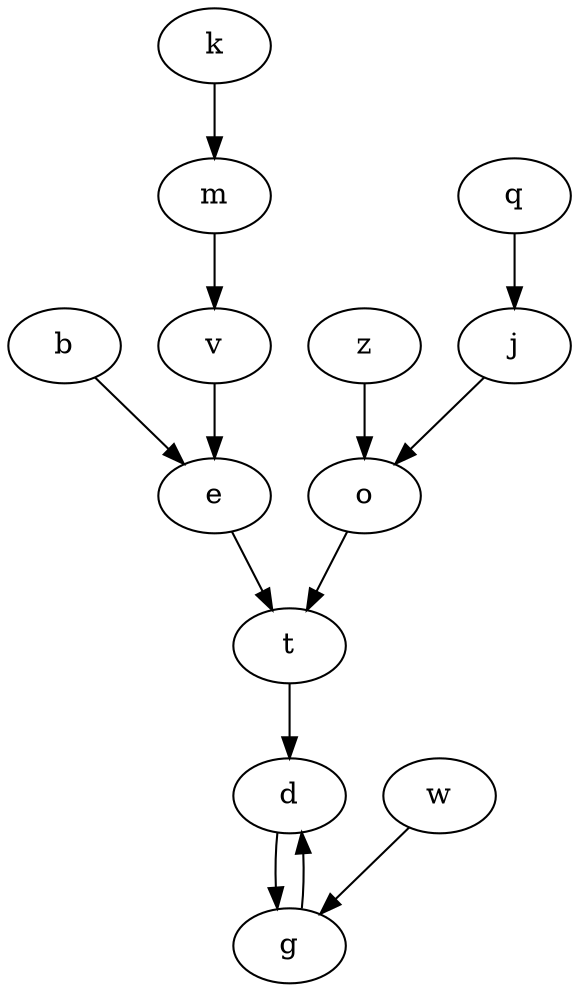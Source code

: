 digraph intersection {
  b -> e
  k -> m
  m -> v
  t -> d
  z -> o
  o -> t
  w -> g
  e -> t
  j -> o
  q -> j
  v -> e
  d -> g
  g -> d
}

